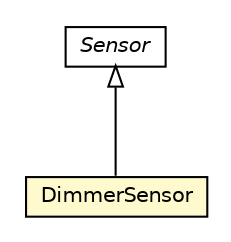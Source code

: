 #!/usr/local/bin/dot
#
# Class diagram 
# Generated by UMLGraph version R5_6-24-gf6e263 (http://www.umlgraph.org/)
#

digraph G {
	edge [fontname="Helvetica",fontsize=10,labelfontname="Helvetica",labelfontsize=10];
	node [fontname="Helvetica",fontsize=10,shape=plaintext];
	nodesep=0.25;
	ranksep=0.5;
	// org.universAAL.ontology.device.DimmerSensor
	c3565704 [label=<<table title="org.universAAL.ontology.device.DimmerSensor" border="0" cellborder="1" cellspacing="0" cellpadding="2" port="p" bgcolor="lemonChiffon" href="./DimmerSensor.html">
		<tr><td><table border="0" cellspacing="0" cellpadding="1">
<tr><td align="center" balign="center"> DimmerSensor </td></tr>
		</table></td></tr>
		</table>>, URL="./DimmerSensor.html", fontname="Helvetica", fontcolor="black", fontsize=10.0];
	// org.universAAL.ontology.device.Sensor
	c3565709 [label=<<table title="org.universAAL.ontology.device.Sensor" border="0" cellborder="1" cellspacing="0" cellpadding="2" port="p" href="./Sensor.html">
		<tr><td><table border="0" cellspacing="0" cellpadding="1">
<tr><td align="center" balign="center"><font face="Helvetica-Oblique"> Sensor </font></td></tr>
		</table></td></tr>
		</table>>, URL="./Sensor.html", fontname="Helvetica", fontcolor="black", fontsize=10.0];
	//org.universAAL.ontology.device.DimmerSensor extends org.universAAL.ontology.device.Sensor
	c3565709:p -> c3565704:p [dir=back,arrowtail=empty];
}


